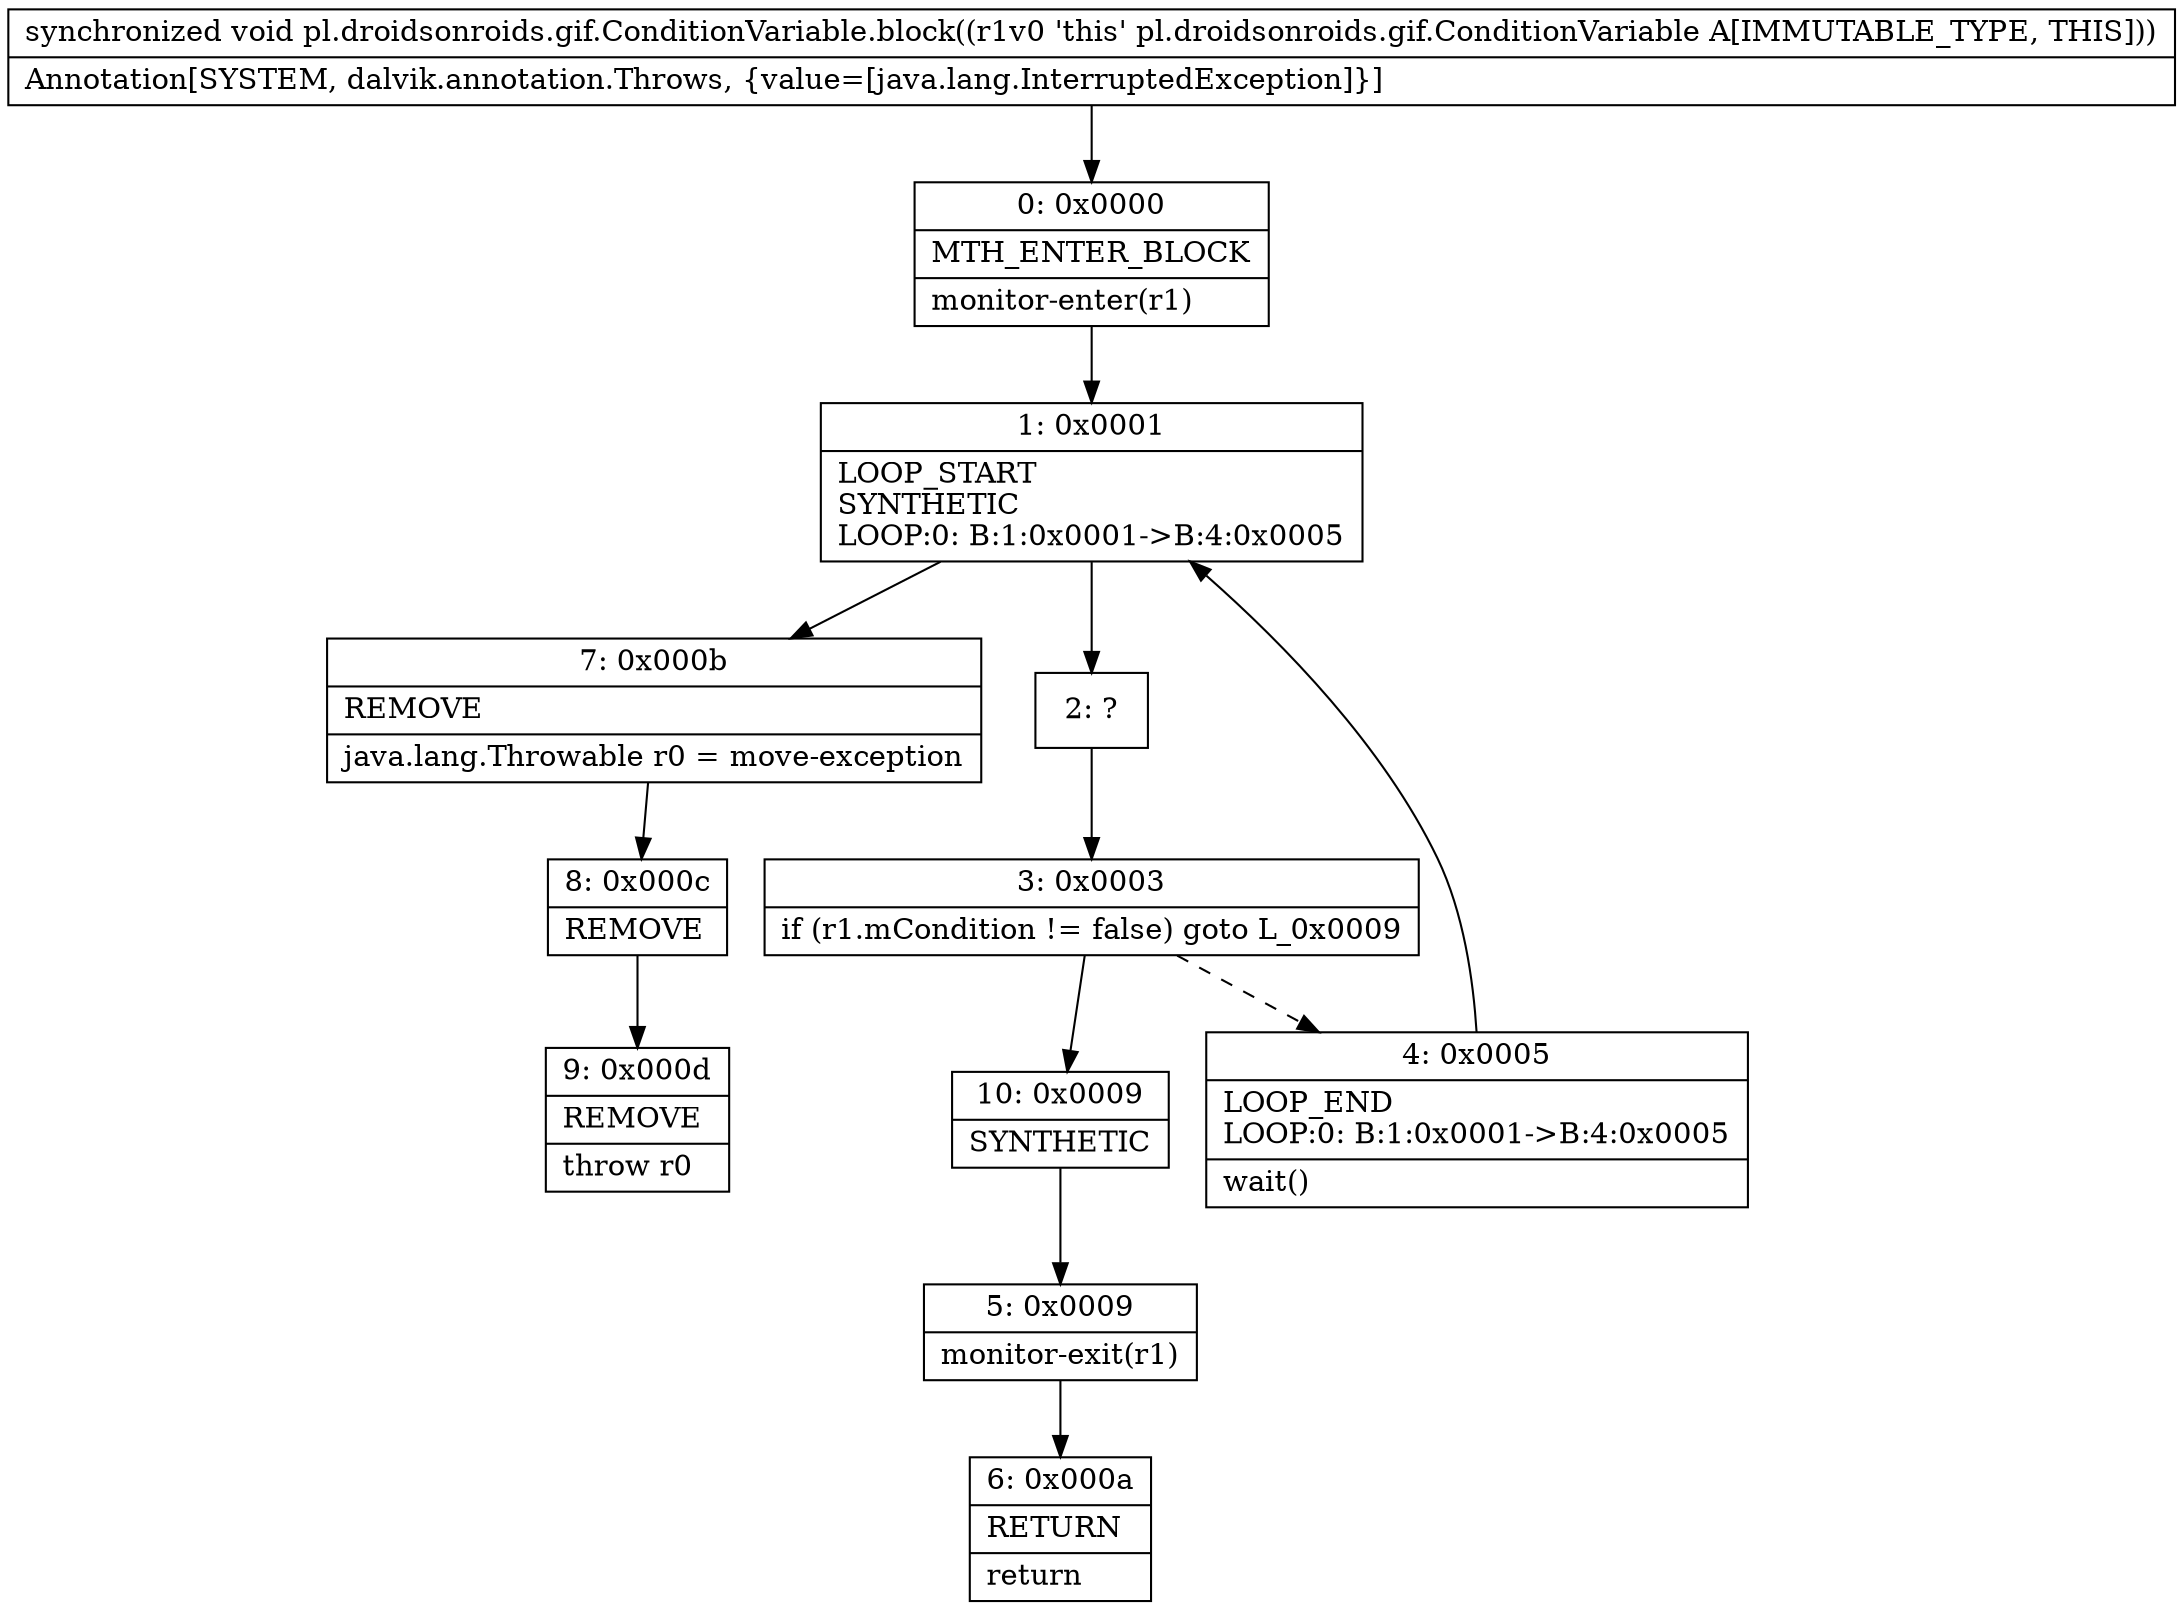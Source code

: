 digraph "CFG forpl.droidsonroids.gif.ConditionVariable.block()V" {
Node_0 [shape=record,label="{0\:\ 0x0000|MTH_ENTER_BLOCK\l|monitor\-enter(r1)\l}"];
Node_1 [shape=record,label="{1\:\ 0x0001|LOOP_START\lSYNTHETIC\lLOOP:0: B:1:0x0001\-\>B:4:0x0005\l}"];
Node_2 [shape=record,label="{2\:\ ?}"];
Node_3 [shape=record,label="{3\:\ 0x0003|if (r1.mCondition != false) goto L_0x0009\l}"];
Node_4 [shape=record,label="{4\:\ 0x0005|LOOP_END\lLOOP:0: B:1:0x0001\-\>B:4:0x0005\l|wait()\l}"];
Node_5 [shape=record,label="{5\:\ 0x0009|monitor\-exit(r1)\l}"];
Node_6 [shape=record,label="{6\:\ 0x000a|RETURN\l|return\l}"];
Node_7 [shape=record,label="{7\:\ 0x000b|REMOVE\l|java.lang.Throwable r0 = move\-exception\l}"];
Node_8 [shape=record,label="{8\:\ 0x000c|REMOVE\l}"];
Node_9 [shape=record,label="{9\:\ 0x000d|REMOVE\l|throw r0\l}"];
Node_10 [shape=record,label="{10\:\ 0x0009|SYNTHETIC\l}"];
MethodNode[shape=record,label="{synchronized void pl.droidsonroids.gif.ConditionVariable.block((r1v0 'this' pl.droidsonroids.gif.ConditionVariable A[IMMUTABLE_TYPE, THIS]))  | Annotation[SYSTEM, dalvik.annotation.Throws, \{value=[java.lang.InterruptedException]\}]\l}"];
MethodNode -> Node_0;
Node_0 -> Node_1;
Node_1 -> Node_2;
Node_1 -> Node_7;
Node_2 -> Node_3;
Node_3 -> Node_4[style=dashed];
Node_3 -> Node_10;
Node_4 -> Node_1;
Node_5 -> Node_6;
Node_7 -> Node_8;
Node_8 -> Node_9;
Node_10 -> Node_5;
}

